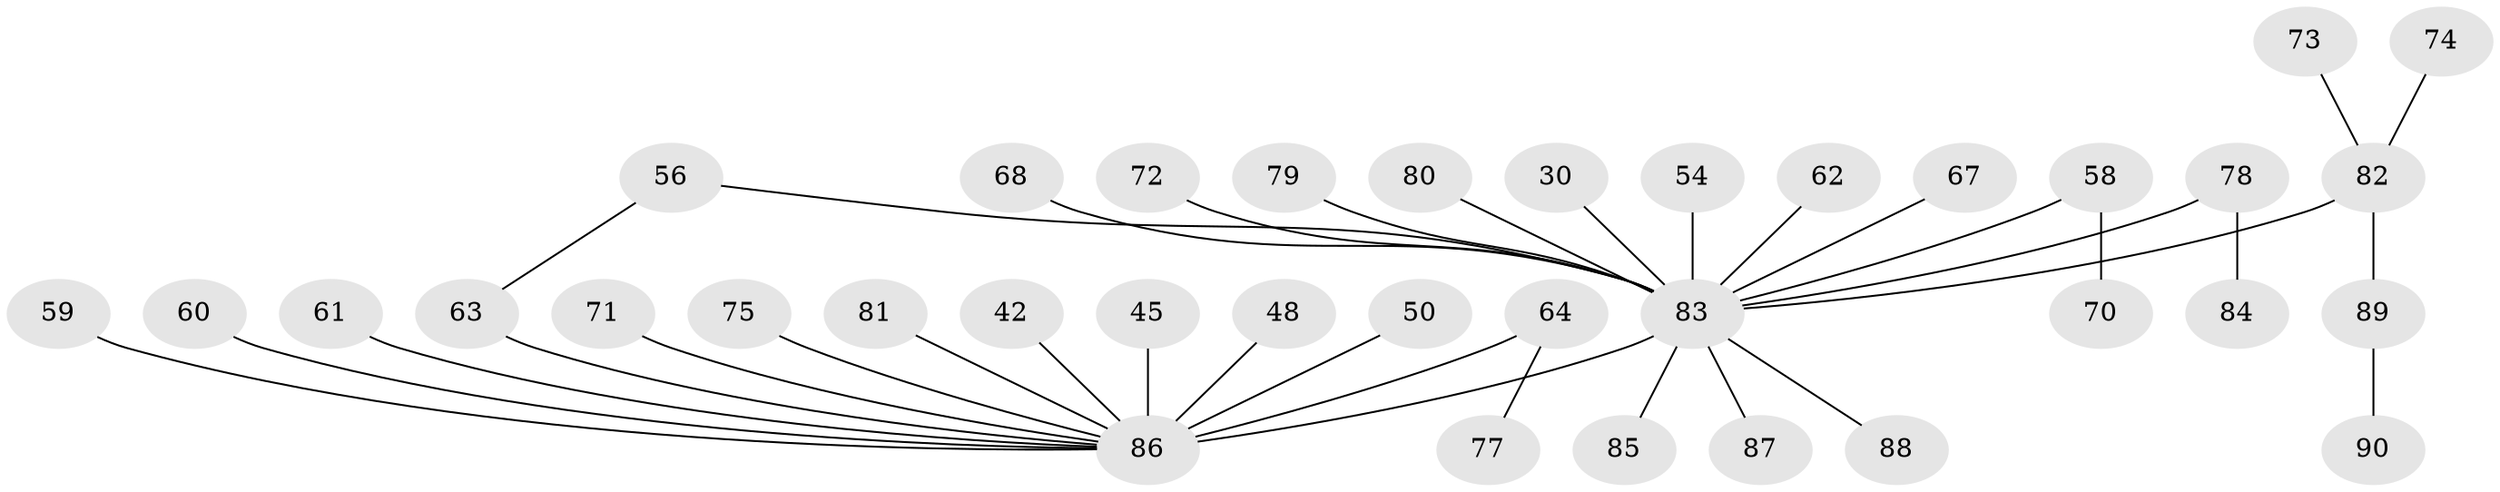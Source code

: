 // original degree distribution, {5: 0.022222222222222223, 7: 0.022222222222222223, 3: 0.14444444444444443, 4: 0.05555555555555555, 2: 0.3, 6: 0.022222222222222223, 1: 0.43333333333333335}
// Generated by graph-tools (version 1.1) at 2025/45/03/04/25 21:45:39]
// undirected, 36 vertices, 36 edges
graph export_dot {
graph [start="1"]
  node [color=gray90,style=filled];
  30;
  42 [super="+6"];
  45;
  48;
  50;
  54;
  56;
  58 [super="+20"];
  59;
  60;
  61 [super="+44"];
  62 [super="+51"];
  63;
  64 [super="+41+57"];
  67;
  68;
  70;
  71;
  72;
  73 [super="+29+43"];
  74;
  75 [super="+38"];
  77;
  78;
  79 [super="+40"];
  80;
  81;
  82 [super="+47"];
  83 [super="+76+9+22+36+25+26+55"];
  84;
  85;
  86 [super="+49+53+66+35"];
  87;
  88;
  89 [super="+69"];
  90;
  30 -- 83;
  42 -- 86;
  45 -- 86;
  48 -- 86;
  50 -- 86;
  54 -- 83;
  56 -- 63;
  56 -- 83;
  58 -- 83;
  58 -- 70;
  59 -- 86;
  60 -- 86;
  61 -- 86;
  62 -- 83;
  63 -- 86;
  64 -- 77;
  64 -- 86;
  67 -- 83;
  68 -- 83;
  71 -- 86;
  72 -- 83;
  73 -- 82;
  74 -- 82;
  75 -- 86;
  78 -- 84;
  78 -- 83;
  79 -- 83;
  80 -- 83;
  81 -- 86;
  82 -- 83;
  82 -- 89;
  83 -- 85;
  83 -- 87;
  83 -- 88;
  83 -- 86 [weight=5];
  89 -- 90;
}
